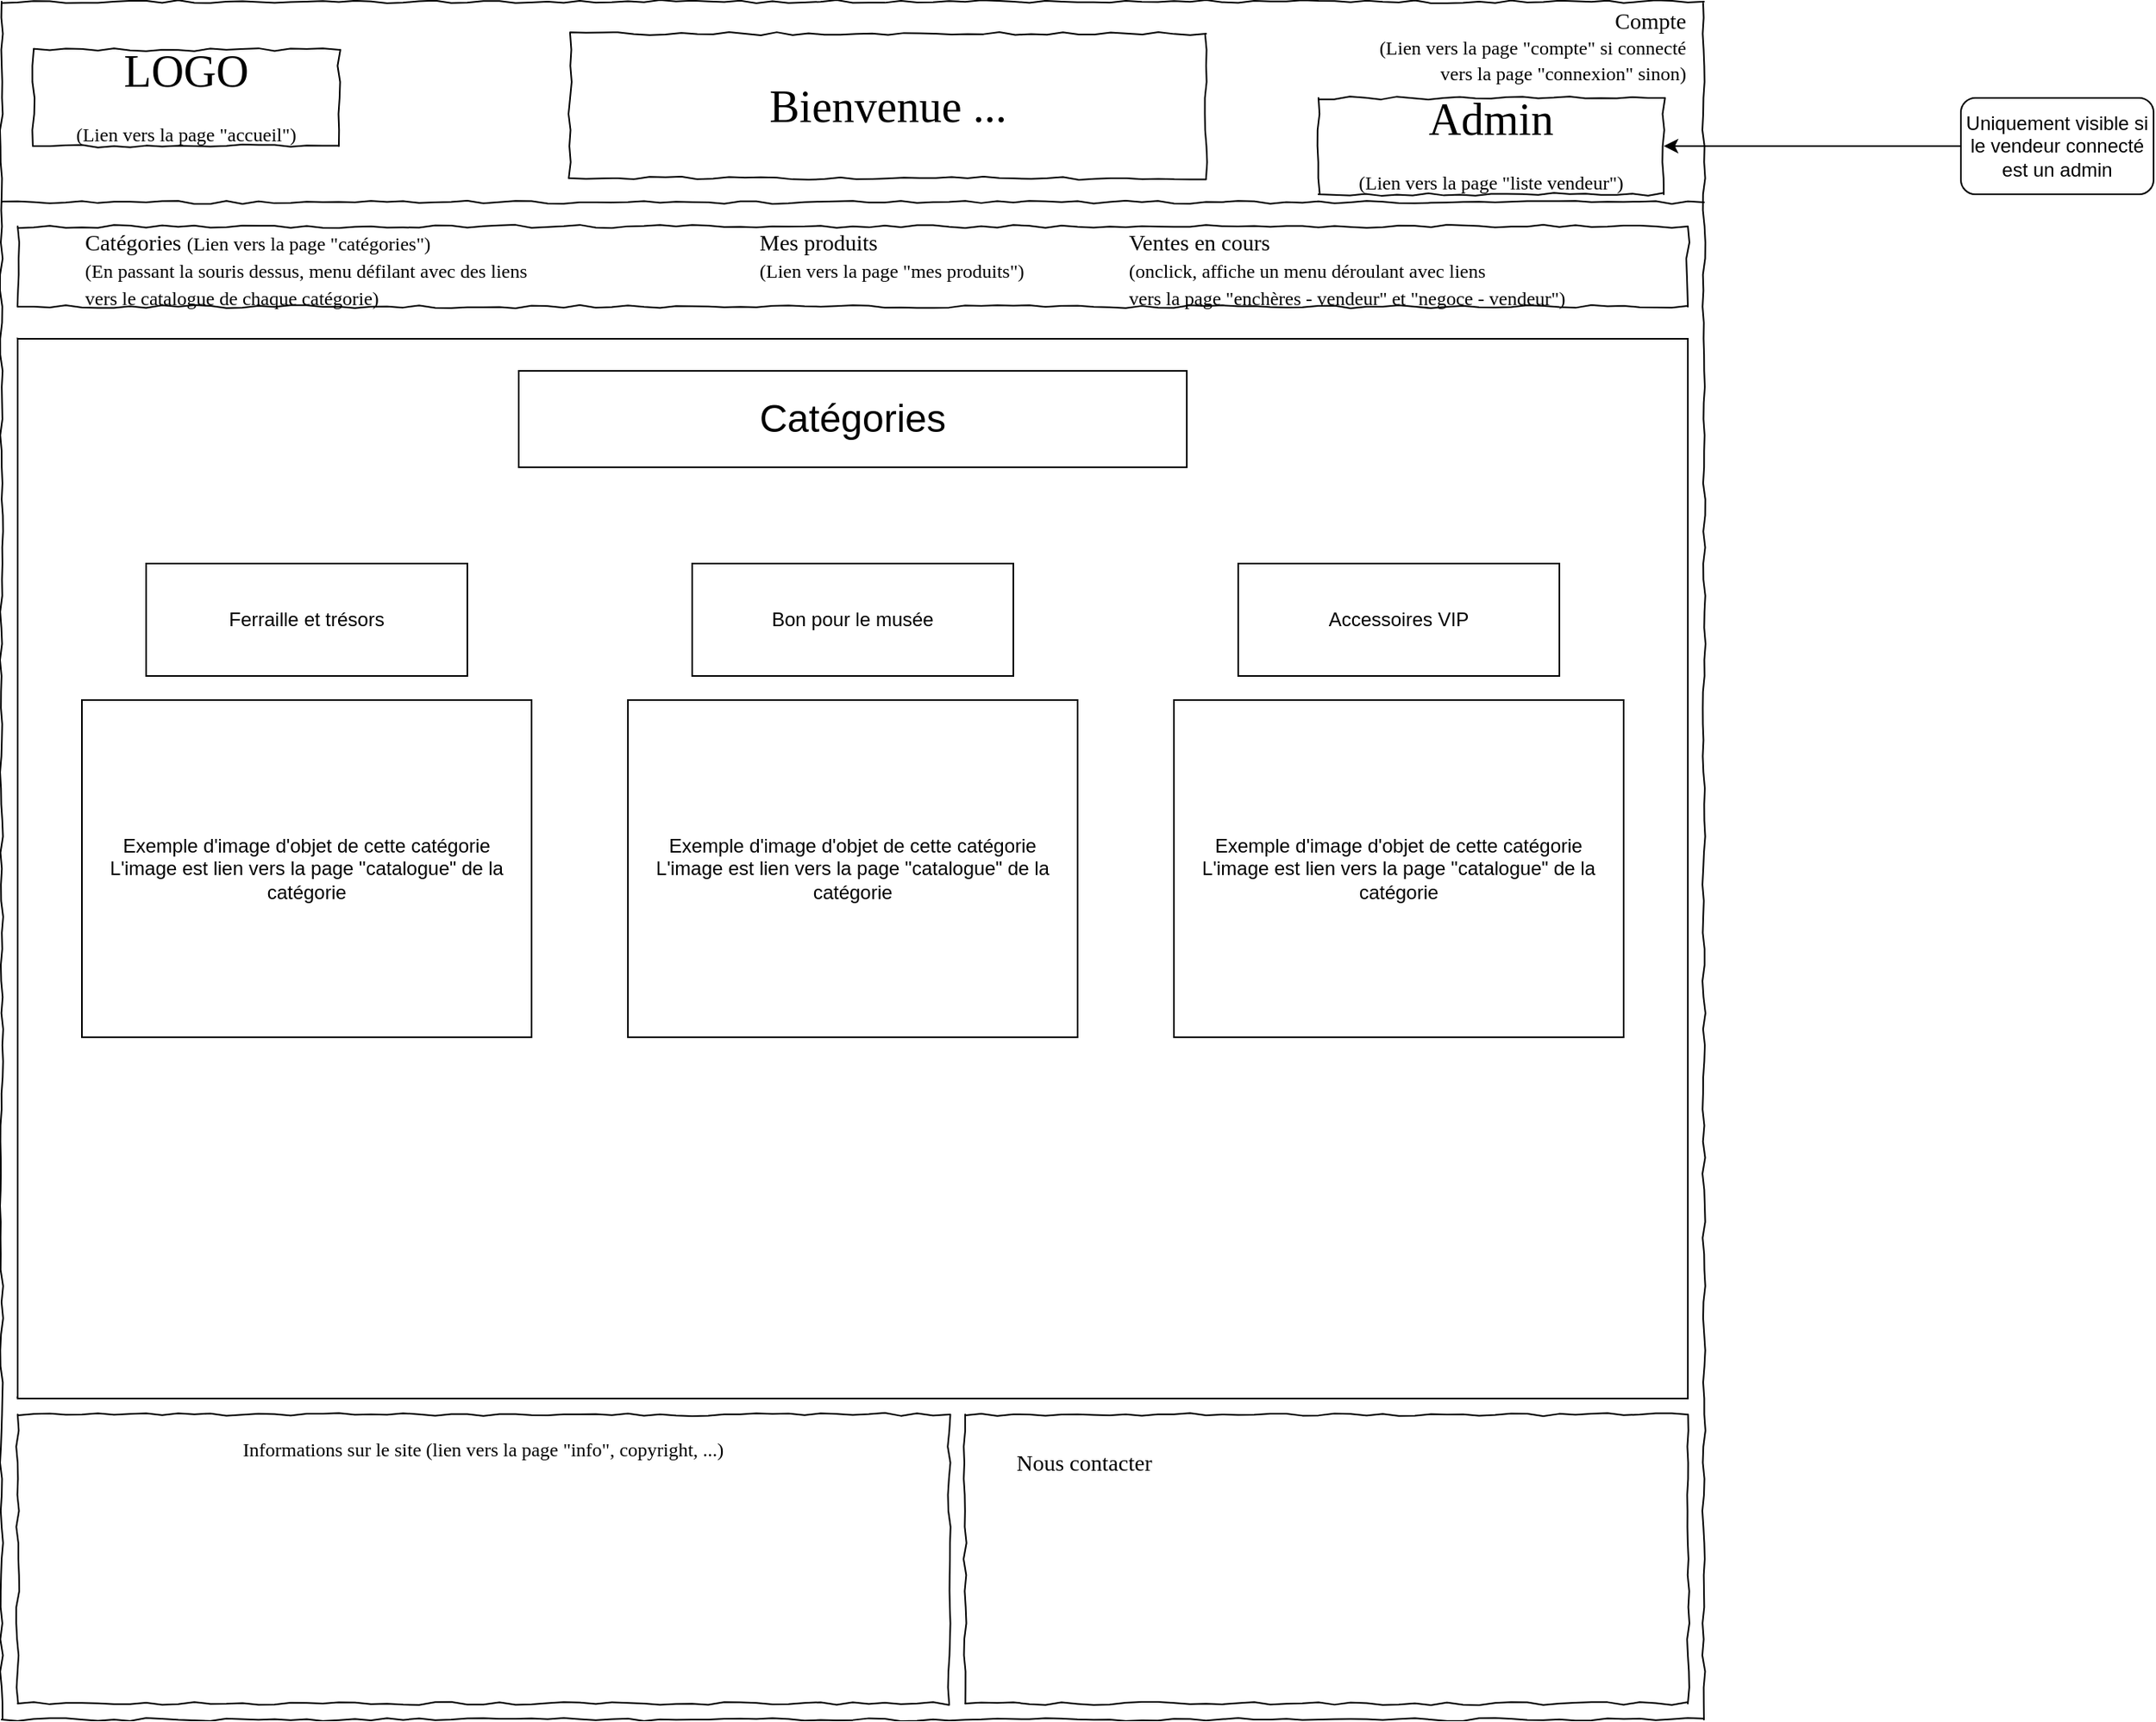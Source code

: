 <mxfile version="12.9.12" type="device"><diagram name="Page-1" id="03018318-947c-dd8e-b7a3-06fadd420f32"><mxGraphModel dx="2031" dy="1094" grid="1" gridSize="10" guides="1" tooltips="1" connect="1" arrows="1" fold="1" page="1" pageScale="1" pageWidth="1400" pageHeight="1100" background="#ffffff" math="0" shadow="0"><root><mxCell id="0"/><mxCell id="1" parent="0"/><mxCell id="677b7b8949515195-1" value="" style="whiteSpace=wrap;html=1;rounded=0;shadow=0;labelBackgroundColor=none;strokeColor=#000000;strokeWidth=1;fillColor=none;fontFamily=Verdana;fontSize=12;fontColor=#000000;align=center;comic=1;labelPosition=center;verticalLabelPosition=middle;verticalAlign=middle;" parent="1" vertex="1"><mxGeometry x="20" y="20" width="1060" height="1070" as="geometry"/></mxCell><mxCell id="677b7b8949515195-2" value="LOGO&lt;br style=&quot;font-size: 12px&quot;&gt;&lt;span style=&quot;font-size: 12px&quot;&gt;(Lien vers la page &quot;accueil&quot;)&lt;/span&gt;" style="whiteSpace=wrap;html=1;rounded=0;shadow=0;labelBackgroundColor=none;strokeWidth=1;fontFamily=Verdana;fontSize=28;align=center;comic=1;" parent="1" vertex="1"><mxGeometry x="40" y="50" width="190" height="60" as="geometry"/></mxCell><mxCell id="677b7b8949515195-7" value="&lt;span style=&quot;text-align: right&quot;&gt;Compte&lt;/span&gt;&lt;br style=&quot;text-align: right ; font-size: 12px&quot;&gt;&lt;span style=&quot;text-align: right ; font-size: 12px&quot;&gt;(Lien vers la page &quot;compte&quot; si connecté&lt;br&gt;&lt;div&gt;vers la page &quot;connexion&quot; sinon)&lt;/div&gt;&lt;/span&gt;" style="text;html=1;points=[];align=right;verticalAlign=middle;spacingTop=-4;fontSize=14;fontFamily=Verdana;labelPosition=left;verticalLabelPosition=middle;" parent="1" vertex="1"><mxGeometry x="1070" y="40" width="60" height="20" as="geometry"/></mxCell><mxCell id="677b7b8949515195-9" value="" style="line;strokeWidth=1;html=1;rounded=0;shadow=0;labelBackgroundColor=none;fillColor=none;fontFamily=Verdana;fontSize=14;fontColor=#000000;align=center;comic=1;" parent="1" vertex="1"><mxGeometry x="20" y="140" width="1060" height="10" as="geometry"/></mxCell><mxCell id="677b7b8949515195-10" value="" style="whiteSpace=wrap;html=1;rounded=0;shadow=0;labelBackgroundColor=none;strokeWidth=1;fillColor=none;fontFamily=Verdana;fontSize=12;align=center;comic=1;" parent="1" vertex="1"><mxGeometry x="30" y="160" width="1040" height="50" as="geometry"/></mxCell><mxCell id="677b7b8949515195-11" value="Catégories&amp;nbsp;&lt;span style=&quot;font-size: 12px&quot;&gt;(Lien vers la page &quot;catégories&quot;)&lt;br&gt;(En passant la souris dessus, menu défilant avec des liens&amp;nbsp;&lt;br&gt;vers le catalogue de chaque catégorie)&lt;/span&gt;" style="text;html=1;points=[];align=left;verticalAlign=top;spacingTop=-4;fontSize=14;fontFamily=Verdana" parent="1" vertex="1"><mxGeometry x="70" y="160" width="60" height="20" as="geometry"/></mxCell><mxCell id="677b7b8949515195-12" value="Ventes en cours&lt;br style=&quot;font-size: 12px&quot;&gt;&lt;span style=&quot;font-size: 12px&quot;&gt;(onclick, affiche un menu déroulant avec liens&lt;br&gt;vers la page &quot;enchères - vendeur&quot; et &quot;negoce - vendeur&quot;)&lt;/span&gt;" style="text;html=1;points=[];align=left;verticalAlign=top;spacingTop=-4;fontSize=14;fontFamily=Verdana" parent="1" vertex="1"><mxGeometry x="720" y="160" width="60" height="20" as="geometry"/></mxCell><mxCell id="677b7b8949515195-15" value="&lt;div style=&quot;text-align: justify&quot;&gt;Informations sur le site (lien vers la page &quot;info&quot;, copyright, ...)&lt;br&gt;&lt;/div&gt;" style="whiteSpace=wrap;html=1;rounded=0;shadow=0;labelBackgroundColor=none;strokeWidth=1;fillColor=none;fontFamily=Verdana;fontSize=12;align=center;verticalAlign=top;spacing=10;comic=1;" parent="1" vertex="1"><mxGeometry x="30" y="900" width="580" height="180" as="geometry"/></mxCell><mxCell id="677b7b8949515195-16" value="" style="verticalLabelPosition=bottom;shadow=0;dashed=0;align=center;html=1;verticalAlign=top;strokeWidth=1;shape=mxgraph.mockup.graphics.simpleIcon;strokeColor=#999999;rounded=0;labelBackgroundColor=none;fontFamily=Verdana;fontSize=14;fontColor=#000000;comic=1;" parent="1" vertex="1"><mxGeometry x="30" y="230" width="1040" height="660" as="geometry"/></mxCell><mxCell id="677b7b8949515195-26" value="" style="whiteSpace=wrap;html=1;rounded=0;shadow=0;labelBackgroundColor=none;strokeWidth=1;fillColor=none;fontFamily=Verdana;fontSize=12;align=center;comic=1;" parent="1" vertex="1"><mxGeometry x="620" y="900" width="450" height="180" as="geometry"/></mxCell><mxCell id="677b7b8949515195-42" value="Nous contacter" style="text;html=1;points=[];align=left;verticalAlign=top;spacingTop=-4;fontSize=14;fontFamily=Verdana" parent="1" vertex="1"><mxGeometry x="650" y="920" width="170" height="20" as="geometry"/></mxCell><mxCell id="Vz2qVGnKAH75r2qcj9Pt-2" value="Admin&lt;br style=&quot;font-size: 12px&quot;&gt;&lt;span style=&quot;font-size: 12px&quot;&gt;(Lien vers la page &quot;liste vendeur&quot;)&lt;/span&gt;" style="whiteSpace=wrap;html=1;rounded=0;shadow=0;labelBackgroundColor=none;strokeWidth=1;fontFamily=Verdana;fontSize=28;align=center;comic=1;" parent="1" vertex="1"><mxGeometry x="840" y="80" width="215" height="60" as="geometry"/></mxCell><mxCell id="Vz2qVGnKAH75r2qcj9Pt-3" value="Bienvenue ..." style="whiteSpace=wrap;html=1;rounded=0;shadow=0;labelBackgroundColor=none;strokeWidth=1;fontFamily=Verdana;fontSize=28;align=center;comic=1;" parent="1" vertex="1"><mxGeometry x="374" y="40" width="396" height="90" as="geometry"/></mxCell><mxCell id="mZkzlMM12Zf5xD6gkZOy-1" value="" style="rounded=0;whiteSpace=wrap;html=1;" parent="1" vertex="1"><mxGeometry x="30" y="230" width="1040" height="660" as="geometry"/></mxCell><mxCell id="mZkzlMM12Zf5xD6gkZOy-4" value="&lt;span&gt;Exemple d'image d'objet de cette catégorie&lt;br&gt;L'image est lien vers la page &quot;catalogue&quot; de la catégorie&lt;br&gt;&lt;/span&gt;" style="rounded=0;whiteSpace=wrap;html=1;" parent="1" vertex="1"><mxGeometry x="750" y="455" width="280" height="210" as="geometry"/></mxCell><mxCell id="mZkzlMM12Zf5xD6gkZOy-5" value="Exemple d'image d'objet de cette catégorie&lt;br&gt;L'image est lien vers la page &quot;catalogue&quot; de la catégorie" style="rounded=0;whiteSpace=wrap;html=1;" parent="1" vertex="1"><mxGeometry x="410" y="455" width="280" height="210" as="geometry"/></mxCell><mxCell id="mZkzlMM12Zf5xD6gkZOy-6" value="Exemple d'image d'objet de cette catégorie&lt;br&gt;L'image est lien vers la page &quot;catalogue&quot; de la catégorie" style="rounded=0;whiteSpace=wrap;html=1;" parent="1" vertex="1"><mxGeometry x="70" y="455" width="280" height="210" as="geometry"/></mxCell><mxCell id="mZkzlMM12Zf5xD6gkZOy-7" value="Ferraille et trésors" style="rounded=0;whiteSpace=wrap;html=1;" parent="1" vertex="1"><mxGeometry x="110" y="370" width="200" height="70" as="geometry"/></mxCell><mxCell id="mZkzlMM12Zf5xD6gkZOy-9" value="Bon pour le musée" style="rounded=0;whiteSpace=wrap;html=1;" parent="1" vertex="1"><mxGeometry x="450" y="370" width="200" height="70" as="geometry"/></mxCell><mxCell id="mZkzlMM12Zf5xD6gkZOy-10" value="Accessoires VIP" style="rounded=0;whiteSpace=wrap;html=1;" parent="1" vertex="1"><mxGeometry x="790" y="370" width="200" height="70" as="geometry"/></mxCell><mxCell id="mZkzlMM12Zf5xD6gkZOy-11" value="&lt;font style=&quot;font-size: 24px&quot;&gt;Catégories&lt;/font&gt;" style="rounded=0;whiteSpace=wrap;html=1;" parent="1" vertex="1"><mxGeometry x="342" y="250" width="416" height="60" as="geometry"/></mxCell><mxCell id="sZpboq7CUAiIe4HUfMUe-1" value="&lt;span&gt;Uniquement visible si le vendeur connecté est un admin&lt;/span&gt;" style="rounded=1;whiteSpace=wrap;html=1;" parent="1" vertex="1"><mxGeometry x="1240" y="80" width="120" height="60" as="geometry"/></mxCell><mxCell id="sZpboq7CUAiIe4HUfMUe-2" value="" style="endArrow=classic;html=1;entryX=1;entryY=0.5;entryDx=0;entryDy=0;exitX=0;exitY=0.5;exitDx=0;exitDy=0;" parent="1" source="sZpboq7CUAiIe4HUfMUe-1" target="Vz2qVGnKAH75r2qcj9Pt-2" edge="1"><mxGeometry width="50" height="50" relative="1" as="geometry"><mxPoint x="1170" y="200" as="sourcePoint"/><mxPoint x="1220" y="150" as="targetPoint"/></mxGeometry></mxCell><mxCell id="_nzAOUS2QdvqhyuwzOi4-1" value="Mes produits&lt;br style=&quot;font-size: 12px&quot;&gt;&lt;span style=&quot;font-size: 12px&quot;&gt;(Lien vers la page &quot;mes produits&quot;)&lt;/span&gt;" style="text;html=1;points=[];align=left;verticalAlign=top;spacingTop=-4;fontSize=14;fontFamily=Verdana" parent="1" vertex="1"><mxGeometry x="490" y="160" width="60" height="20" as="geometry"/></mxCell></root></mxGraphModel></diagram></mxfile>